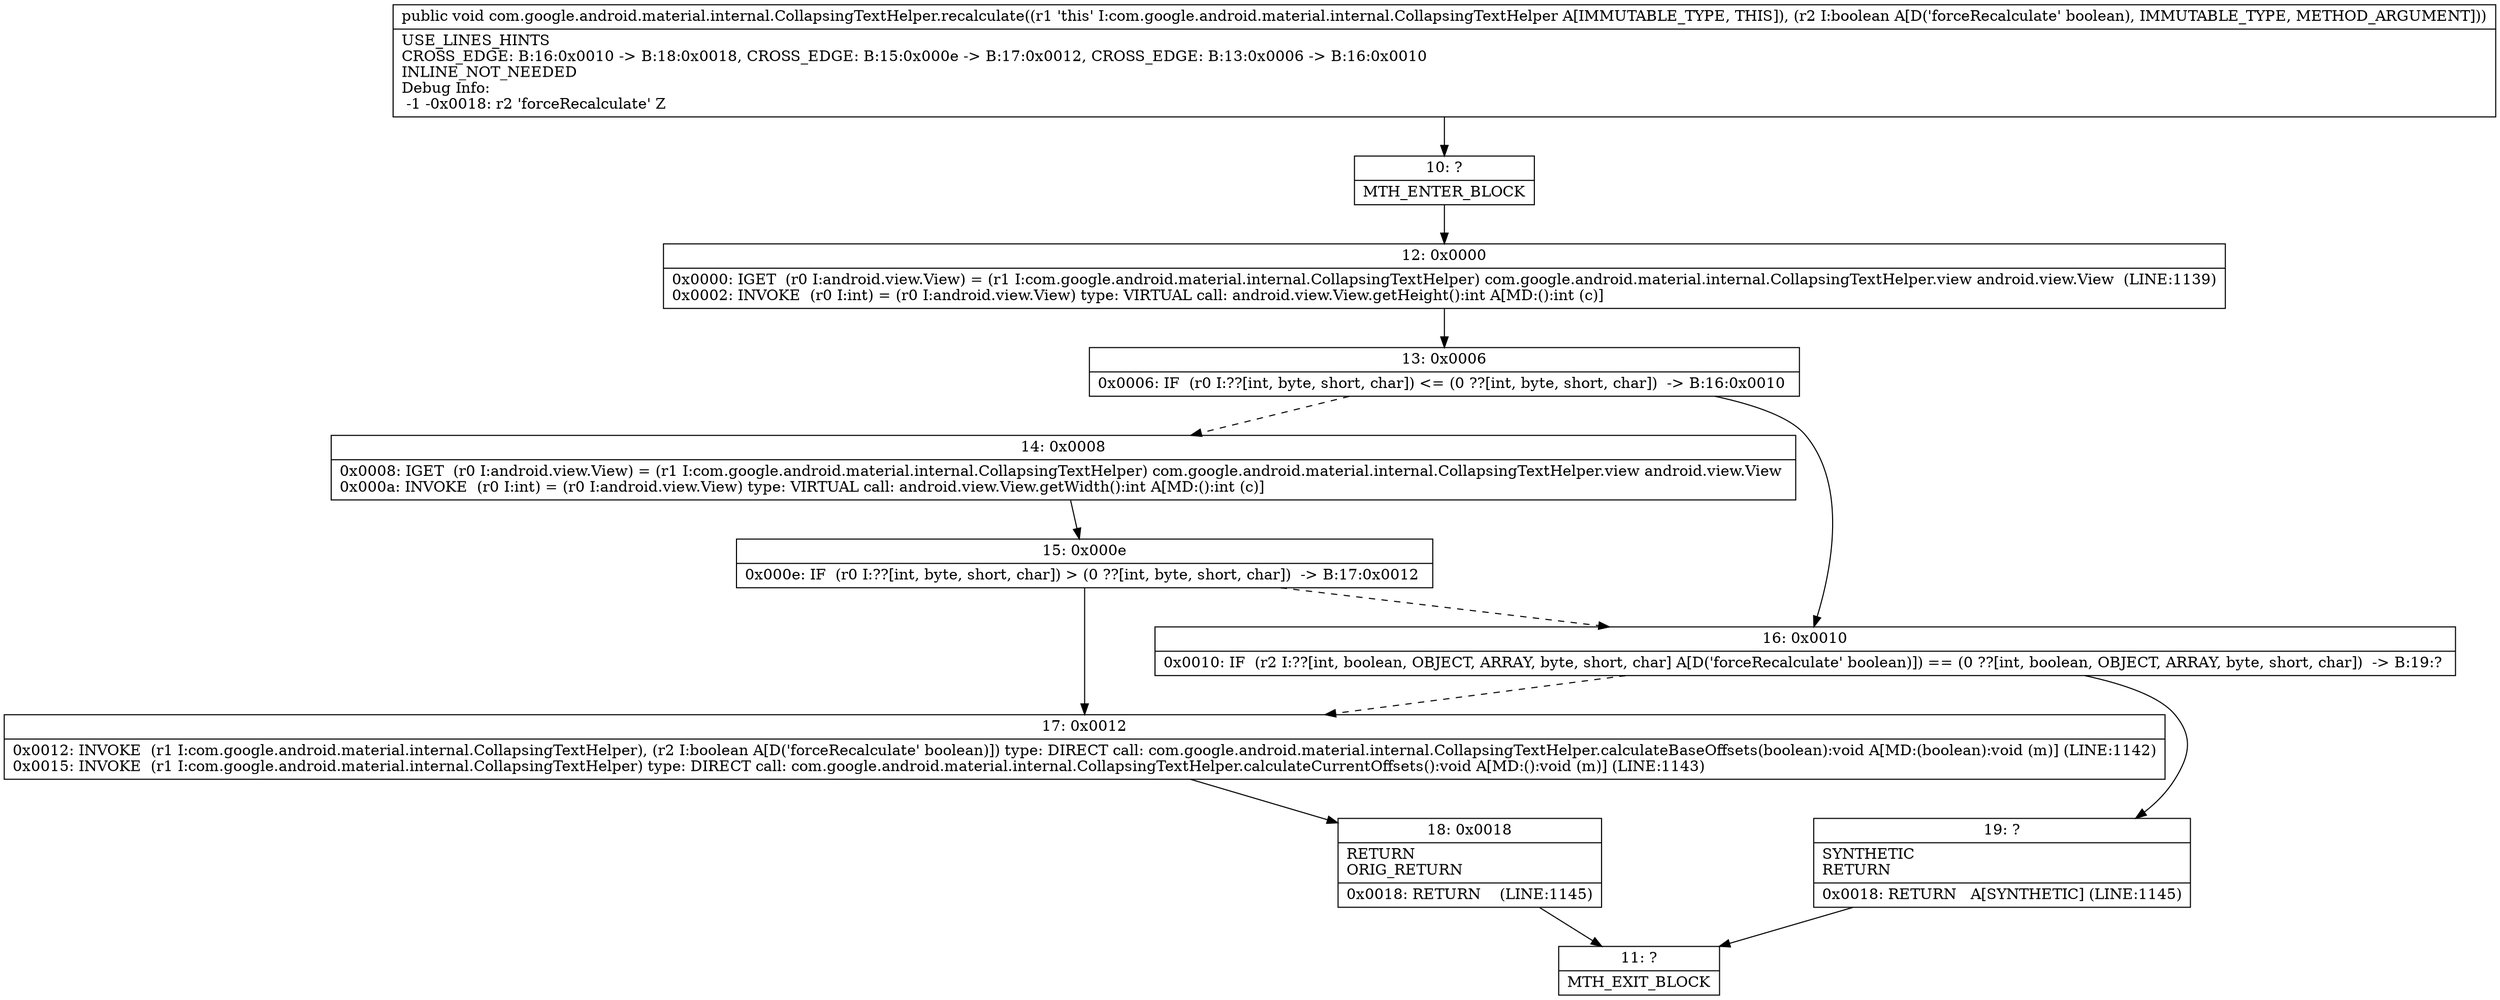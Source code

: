 digraph "CFG forcom.google.android.material.internal.CollapsingTextHelper.recalculate(Z)V" {
Node_10 [shape=record,label="{10\:\ ?|MTH_ENTER_BLOCK\l}"];
Node_12 [shape=record,label="{12\:\ 0x0000|0x0000: IGET  (r0 I:android.view.View) = (r1 I:com.google.android.material.internal.CollapsingTextHelper) com.google.android.material.internal.CollapsingTextHelper.view android.view.View  (LINE:1139)\l0x0002: INVOKE  (r0 I:int) = (r0 I:android.view.View) type: VIRTUAL call: android.view.View.getHeight():int A[MD:():int (c)]\l}"];
Node_13 [shape=record,label="{13\:\ 0x0006|0x0006: IF  (r0 I:??[int, byte, short, char]) \<= (0 ??[int, byte, short, char])  \-\> B:16:0x0010 \l}"];
Node_14 [shape=record,label="{14\:\ 0x0008|0x0008: IGET  (r0 I:android.view.View) = (r1 I:com.google.android.material.internal.CollapsingTextHelper) com.google.android.material.internal.CollapsingTextHelper.view android.view.View \l0x000a: INVOKE  (r0 I:int) = (r0 I:android.view.View) type: VIRTUAL call: android.view.View.getWidth():int A[MD:():int (c)]\l}"];
Node_15 [shape=record,label="{15\:\ 0x000e|0x000e: IF  (r0 I:??[int, byte, short, char]) \> (0 ??[int, byte, short, char])  \-\> B:17:0x0012 \l}"];
Node_17 [shape=record,label="{17\:\ 0x0012|0x0012: INVOKE  (r1 I:com.google.android.material.internal.CollapsingTextHelper), (r2 I:boolean A[D('forceRecalculate' boolean)]) type: DIRECT call: com.google.android.material.internal.CollapsingTextHelper.calculateBaseOffsets(boolean):void A[MD:(boolean):void (m)] (LINE:1142)\l0x0015: INVOKE  (r1 I:com.google.android.material.internal.CollapsingTextHelper) type: DIRECT call: com.google.android.material.internal.CollapsingTextHelper.calculateCurrentOffsets():void A[MD:():void (m)] (LINE:1143)\l}"];
Node_18 [shape=record,label="{18\:\ 0x0018|RETURN\lORIG_RETURN\l|0x0018: RETURN    (LINE:1145)\l}"];
Node_11 [shape=record,label="{11\:\ ?|MTH_EXIT_BLOCK\l}"];
Node_16 [shape=record,label="{16\:\ 0x0010|0x0010: IF  (r2 I:??[int, boolean, OBJECT, ARRAY, byte, short, char] A[D('forceRecalculate' boolean)]) == (0 ??[int, boolean, OBJECT, ARRAY, byte, short, char])  \-\> B:19:? \l}"];
Node_19 [shape=record,label="{19\:\ ?|SYNTHETIC\lRETURN\l|0x0018: RETURN   A[SYNTHETIC] (LINE:1145)\l}"];
MethodNode[shape=record,label="{public void com.google.android.material.internal.CollapsingTextHelper.recalculate((r1 'this' I:com.google.android.material.internal.CollapsingTextHelper A[IMMUTABLE_TYPE, THIS]), (r2 I:boolean A[D('forceRecalculate' boolean), IMMUTABLE_TYPE, METHOD_ARGUMENT]))  | USE_LINES_HINTS\lCROSS_EDGE: B:16:0x0010 \-\> B:18:0x0018, CROSS_EDGE: B:15:0x000e \-\> B:17:0x0012, CROSS_EDGE: B:13:0x0006 \-\> B:16:0x0010\lINLINE_NOT_NEEDED\lDebug Info:\l  \-1 \-0x0018: r2 'forceRecalculate' Z\l}"];
MethodNode -> Node_10;Node_10 -> Node_12;
Node_12 -> Node_13;
Node_13 -> Node_14[style=dashed];
Node_13 -> Node_16;
Node_14 -> Node_15;
Node_15 -> Node_16[style=dashed];
Node_15 -> Node_17;
Node_17 -> Node_18;
Node_18 -> Node_11;
Node_16 -> Node_17[style=dashed];
Node_16 -> Node_19;
Node_19 -> Node_11;
}

